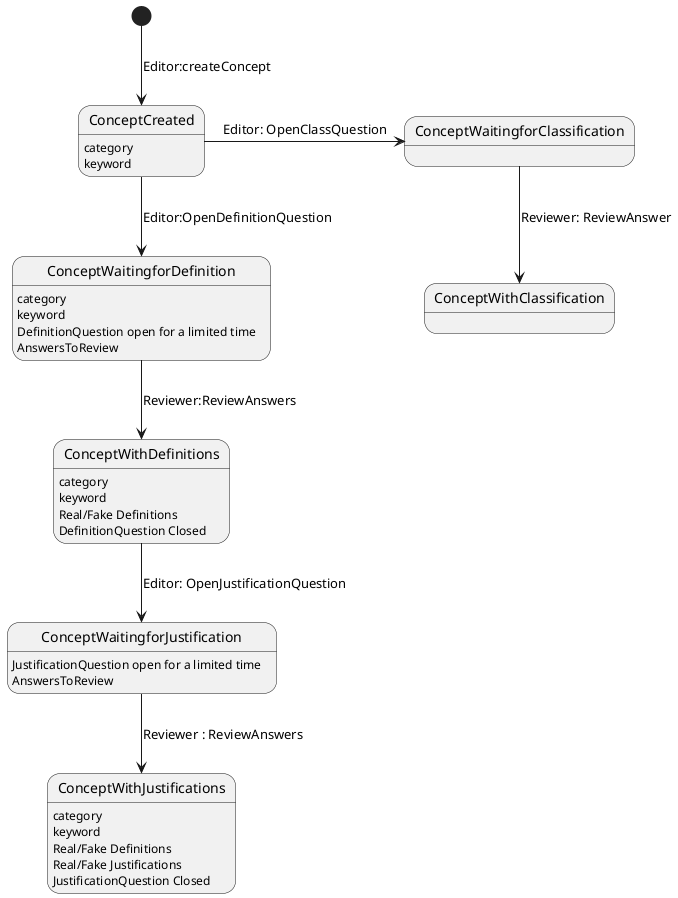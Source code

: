 @startuml ConceptStates

state ConceptCreated
state ConceptWaitingforDefinition
state ConceptWaitingforClassification
state ConceptWithDefinitions
state ConceptWithJustifications


ConceptCreated: category
ConceptCreated: keyword
ConceptWaitingforDefinition:category
ConceptWaitingforDefinition:keyword
ConceptWaitingforDefinition: DefinitionQuestion open for a limited time
ConceptWaitingforDefinition: AnswersToReview
ConceptWithDefinitions: category
ConceptWithDefinitions: keyword
ConceptWithDefinitions: Real/Fake Definitions
ConceptWithDefinitions: DefinitionQuestion Closed
ConceptWaitingforJustification:  JustificationQuestion open for a limited time
ConceptWaitingforJustification: AnswersToReview

ConceptWithJustifications: category
ConceptWithJustifications: keyword
ConceptWithJustifications: Real/Fake Definitions
ConceptWithJustifications: Real/Fake Justifications
ConceptWithJustifications: JustificationQuestion Closed


[*] --> ConceptCreated : Editor:createConcept
ConceptCreated --> ConceptWaitingforDefinition : Editor:OpenDefinitionQuestion
ConceptWaitingforDefinition --> ConceptWithDefinitions : Reviewer:ReviewAnswers
ConceptWithDefinitions --> ConceptWaitingforJustification : Editor: OpenJustificationQuestion
ConceptWaitingforJustification -->ConceptWithJustifications : Reviewer : ReviewAnswers
ConceptCreated -> ConceptWaitingforClassification : Editor: OpenClassQuestion
ConceptWaitingforClassification --> ConceptWithClassification : Reviewer: ReviewAnswer
'ConceptWithDefinitions -> ConceptWaitingforClassification : Editor: OpenClassQuestion
'ConceptWithJustifications -> ConceptWaitingforClassification : Editor: OpenClassQuestion
@enduml